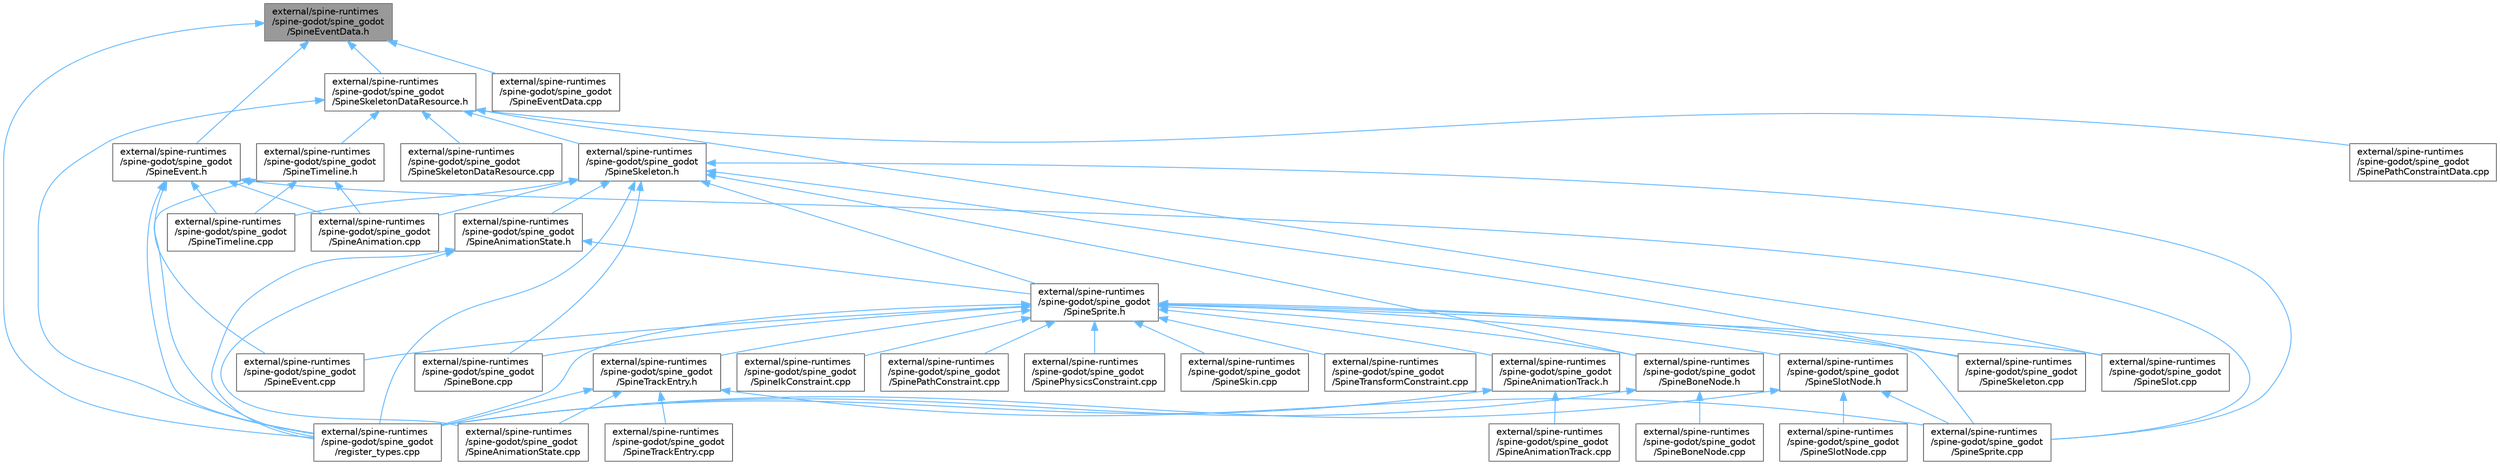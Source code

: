 digraph "external/spine-runtimes/spine-godot/spine_godot/SpineEventData.h"
{
 // LATEX_PDF_SIZE
  bgcolor="transparent";
  edge [fontname=Helvetica,fontsize=10,labelfontname=Helvetica,labelfontsize=10];
  node [fontname=Helvetica,fontsize=10,shape=box,height=0.2,width=0.4];
  Node1 [id="Node000001",label="external/spine-runtimes\l/spine-godot/spine_godot\l/SpineEventData.h",height=0.2,width=0.4,color="gray40", fillcolor="grey60", style="filled", fontcolor="black",tooltip=" "];
  Node1 -> Node2 [id="edge57_Node000001_Node000002",dir="back",color="steelblue1",style="solid",tooltip=" "];
  Node2 [id="Node000002",label="external/spine-runtimes\l/spine-godot/spine_godot\l/SpineEvent.h",height=0.2,width=0.4,color="grey40", fillcolor="white", style="filled",URL="$_spine_event_8h.html",tooltip=" "];
  Node2 -> Node3 [id="edge58_Node000002_Node000003",dir="back",color="steelblue1",style="solid",tooltip=" "];
  Node3 [id="Node000003",label="external/spine-runtimes\l/spine-godot/spine_godot\l/SpineAnimation.cpp",height=0.2,width=0.4,color="grey40", fillcolor="white", style="filled",URL="$_spine_animation_8cpp.html",tooltip=" "];
  Node2 -> Node4 [id="edge59_Node000002_Node000004",dir="back",color="steelblue1",style="solid",tooltip=" "];
  Node4 [id="Node000004",label="external/spine-runtimes\l/spine-godot/spine_godot\l/SpineEvent.cpp",height=0.2,width=0.4,color="grey40", fillcolor="white", style="filled",URL="$_spine_event_8cpp.html",tooltip=" "];
  Node2 -> Node5 [id="edge60_Node000002_Node000005",dir="back",color="steelblue1",style="solid",tooltip=" "];
  Node5 [id="Node000005",label="external/spine-runtimes\l/spine-godot/spine_godot\l/SpineSprite.cpp",height=0.2,width=0.4,color="grey40", fillcolor="white", style="filled",URL="$_spine_sprite_8cpp.html",tooltip=" "];
  Node2 -> Node6 [id="edge61_Node000002_Node000006",dir="back",color="steelblue1",style="solid",tooltip=" "];
  Node6 [id="Node000006",label="external/spine-runtimes\l/spine-godot/spine_godot\l/SpineTimeline.cpp",height=0.2,width=0.4,color="grey40", fillcolor="white", style="filled",URL="$_spine_timeline_8cpp.html",tooltip=" "];
  Node2 -> Node7 [id="edge62_Node000002_Node000007",dir="back",color="steelblue1",style="solid",tooltip=" "];
  Node7 [id="Node000007",label="external/spine-runtimes\l/spine-godot/spine_godot\l/register_types.cpp",height=0.2,width=0.4,color="grey40", fillcolor="white", style="filled",URL="$register__types_8cpp.html",tooltip=" "];
  Node1 -> Node8 [id="edge63_Node000001_Node000008",dir="back",color="steelblue1",style="solid",tooltip=" "];
  Node8 [id="Node000008",label="external/spine-runtimes\l/spine-godot/spine_godot\l/SpineEventData.cpp",height=0.2,width=0.4,color="grey40", fillcolor="white", style="filled",URL="$_spine_event_data_8cpp.html",tooltip=" "];
  Node1 -> Node9 [id="edge64_Node000001_Node000009",dir="back",color="steelblue1",style="solid",tooltip=" "];
  Node9 [id="Node000009",label="external/spine-runtimes\l/spine-godot/spine_godot\l/SpineSkeletonDataResource.h",height=0.2,width=0.4,color="grey40", fillcolor="white", style="filled",URL="$_spine_skeleton_data_resource_8h.html",tooltip=" "];
  Node9 -> Node10 [id="edge65_Node000009_Node000010",dir="back",color="steelblue1",style="solid",tooltip=" "];
  Node10 [id="Node000010",label="external/spine-runtimes\l/spine-godot/spine_godot\l/SpinePathConstraintData.cpp",height=0.2,width=0.4,color="grey40", fillcolor="white", style="filled",URL="$_spine_path_constraint_data_8cpp.html",tooltip=" "];
  Node9 -> Node11 [id="edge66_Node000009_Node000011",dir="back",color="steelblue1",style="solid",tooltip=" "];
  Node11 [id="Node000011",label="external/spine-runtimes\l/spine-godot/spine_godot\l/SpineSkeleton.h",height=0.2,width=0.4,color="grey40", fillcolor="white", style="filled",URL="$_spine_skeleton_8h.html",tooltip=" "];
  Node11 -> Node3 [id="edge67_Node000011_Node000003",dir="back",color="steelblue1",style="solid",tooltip=" "];
  Node11 -> Node12 [id="edge68_Node000011_Node000012",dir="back",color="steelblue1",style="solid",tooltip=" "];
  Node12 [id="Node000012",label="external/spine-runtimes\l/spine-godot/spine_godot\l/SpineAnimationState.h",height=0.2,width=0.4,color="grey40", fillcolor="white", style="filled",URL="$_spine_animation_state_8h.html",tooltip=" "];
  Node12 -> Node13 [id="edge69_Node000012_Node000013",dir="back",color="steelblue1",style="solid",tooltip=" "];
  Node13 [id="Node000013",label="external/spine-runtimes\l/spine-godot/spine_godot\l/SpineAnimationState.cpp",height=0.2,width=0.4,color="grey40", fillcolor="white", style="filled",URL="$_spine_animation_state_8cpp.html",tooltip=" "];
  Node12 -> Node14 [id="edge70_Node000012_Node000014",dir="back",color="steelblue1",style="solid",tooltip=" "];
  Node14 [id="Node000014",label="external/spine-runtimes\l/spine-godot/spine_godot\l/SpineSprite.h",height=0.2,width=0.4,color="grey40", fillcolor="white", style="filled",URL="$_spine_sprite_8h.html",tooltip=" "];
  Node14 -> Node15 [id="edge71_Node000014_Node000015",dir="back",color="steelblue1",style="solid",tooltip=" "];
  Node15 [id="Node000015",label="external/spine-runtimes\l/spine-godot/spine_godot\l/SpineAnimationTrack.h",height=0.2,width=0.4,color="grey40", fillcolor="white", style="filled",URL="$_spine_animation_track_8h.html",tooltip=" "];
  Node15 -> Node16 [id="edge72_Node000015_Node000016",dir="back",color="steelblue1",style="solid",tooltip=" "];
  Node16 [id="Node000016",label="external/spine-runtimes\l/spine-godot/spine_godot\l/SpineAnimationTrack.cpp",height=0.2,width=0.4,color="grey40", fillcolor="white", style="filled",URL="$_spine_animation_track_8cpp.html",tooltip=" "];
  Node15 -> Node7 [id="edge73_Node000015_Node000007",dir="back",color="steelblue1",style="solid",tooltip=" "];
  Node14 -> Node17 [id="edge74_Node000014_Node000017",dir="back",color="steelblue1",style="solid",tooltip=" "];
  Node17 [id="Node000017",label="external/spine-runtimes\l/spine-godot/spine_godot\l/SpineBone.cpp",height=0.2,width=0.4,color="grey40", fillcolor="white", style="filled",URL="$_spine_bone_8cpp.html",tooltip=" "];
  Node14 -> Node18 [id="edge75_Node000014_Node000018",dir="back",color="steelblue1",style="solid",tooltip=" "];
  Node18 [id="Node000018",label="external/spine-runtimes\l/spine-godot/spine_godot\l/SpineBoneNode.h",height=0.2,width=0.4,color="grey40", fillcolor="white", style="filled",URL="$_spine_bone_node_8h.html",tooltip=" "];
  Node18 -> Node19 [id="edge76_Node000018_Node000019",dir="back",color="steelblue1",style="solid",tooltip=" "];
  Node19 [id="Node000019",label="external/spine-runtimes\l/spine-godot/spine_godot\l/SpineBoneNode.cpp",height=0.2,width=0.4,color="grey40", fillcolor="white", style="filled",URL="$_spine_bone_node_8cpp.html",tooltip=" "];
  Node18 -> Node7 [id="edge77_Node000018_Node000007",dir="back",color="steelblue1",style="solid",tooltip=" "];
  Node14 -> Node4 [id="edge78_Node000014_Node000004",dir="back",color="steelblue1",style="solid",tooltip=" "];
  Node14 -> Node20 [id="edge79_Node000014_Node000020",dir="back",color="steelblue1",style="solid",tooltip=" "];
  Node20 [id="Node000020",label="external/spine-runtimes\l/spine-godot/spine_godot\l/SpineIkConstraint.cpp",height=0.2,width=0.4,color="grey40", fillcolor="white", style="filled",URL="$_spine_ik_constraint_8cpp.html",tooltip=" "];
  Node14 -> Node21 [id="edge80_Node000014_Node000021",dir="back",color="steelblue1",style="solid",tooltip=" "];
  Node21 [id="Node000021",label="external/spine-runtimes\l/spine-godot/spine_godot\l/SpinePathConstraint.cpp",height=0.2,width=0.4,color="grey40", fillcolor="white", style="filled",URL="$_spine_path_constraint_8cpp.html",tooltip=" "];
  Node14 -> Node22 [id="edge81_Node000014_Node000022",dir="back",color="steelblue1",style="solid",tooltip=" "];
  Node22 [id="Node000022",label="external/spine-runtimes\l/spine-godot/spine_godot\l/SpinePhysicsConstraint.cpp",height=0.2,width=0.4,color="grey40", fillcolor="white", style="filled",URL="$_spine_physics_constraint_8cpp.html",tooltip=" "];
  Node14 -> Node23 [id="edge82_Node000014_Node000023",dir="back",color="steelblue1",style="solid",tooltip=" "];
  Node23 [id="Node000023",label="external/spine-runtimes\l/spine-godot/spine_godot\l/SpineSkeleton.cpp",height=0.2,width=0.4,color="grey40", fillcolor="white", style="filled",URL="$_spine_skeleton_8cpp.html",tooltip=" "];
  Node14 -> Node24 [id="edge83_Node000014_Node000024",dir="back",color="steelblue1",style="solid",tooltip=" "];
  Node24 [id="Node000024",label="external/spine-runtimes\l/spine-godot/spine_godot\l/SpineSkin.cpp",height=0.2,width=0.4,color="grey40", fillcolor="white", style="filled",URL="$_spine_skin_8cpp.html",tooltip=" "];
  Node14 -> Node25 [id="edge84_Node000014_Node000025",dir="back",color="steelblue1",style="solid",tooltip=" "];
  Node25 [id="Node000025",label="external/spine-runtimes\l/spine-godot/spine_godot\l/SpineSlot.cpp",height=0.2,width=0.4,color="grey40", fillcolor="white", style="filled",URL="$_spine_slot_8cpp.html",tooltip=" "];
  Node14 -> Node26 [id="edge85_Node000014_Node000026",dir="back",color="steelblue1",style="solid",tooltip=" "];
  Node26 [id="Node000026",label="external/spine-runtimes\l/spine-godot/spine_godot\l/SpineSlotNode.h",height=0.2,width=0.4,color="grey40", fillcolor="white", style="filled",URL="$_spine_slot_node_8h.html",tooltip=" "];
  Node26 -> Node27 [id="edge86_Node000026_Node000027",dir="back",color="steelblue1",style="solid",tooltip=" "];
  Node27 [id="Node000027",label="external/spine-runtimes\l/spine-godot/spine_godot\l/SpineSlotNode.cpp",height=0.2,width=0.4,color="grey40", fillcolor="white", style="filled",URL="$_spine_slot_node_8cpp.html",tooltip=" "];
  Node26 -> Node5 [id="edge87_Node000026_Node000005",dir="back",color="steelblue1",style="solid",tooltip=" "];
  Node26 -> Node7 [id="edge88_Node000026_Node000007",dir="back",color="steelblue1",style="solid",tooltip=" "];
  Node14 -> Node5 [id="edge89_Node000014_Node000005",dir="back",color="steelblue1",style="solid",tooltip=" "];
  Node14 -> Node28 [id="edge90_Node000014_Node000028",dir="back",color="steelblue1",style="solid",tooltip=" "];
  Node28 [id="Node000028",label="external/spine-runtimes\l/spine-godot/spine_godot\l/SpineTrackEntry.h",height=0.2,width=0.4,color="grey40", fillcolor="white", style="filled",URL="$_spine_track_entry_8h.html",tooltip=" "];
  Node28 -> Node13 [id="edge91_Node000028_Node000013",dir="back",color="steelblue1",style="solid",tooltip=" "];
  Node28 -> Node5 [id="edge92_Node000028_Node000005",dir="back",color="steelblue1",style="solid",tooltip=" "];
  Node28 -> Node29 [id="edge93_Node000028_Node000029",dir="back",color="steelblue1",style="solid",tooltip=" "];
  Node29 [id="Node000029",label="external/spine-runtimes\l/spine-godot/spine_godot\l/SpineTrackEntry.cpp",height=0.2,width=0.4,color="grey40", fillcolor="white", style="filled",URL="$_spine_track_entry_8cpp.html",tooltip=" "];
  Node28 -> Node7 [id="edge94_Node000028_Node000007",dir="back",color="steelblue1",style="solid",tooltip=" "];
  Node14 -> Node30 [id="edge95_Node000014_Node000030",dir="back",color="steelblue1",style="solid",tooltip=" "];
  Node30 [id="Node000030",label="external/spine-runtimes\l/spine-godot/spine_godot\l/SpineTransformConstraint.cpp",height=0.2,width=0.4,color="grey40", fillcolor="white", style="filled",URL="$_spine_transform_constraint_8cpp.html",tooltip=" "];
  Node14 -> Node7 [id="edge96_Node000014_Node000007",dir="back",color="steelblue1",style="solid",tooltip=" "];
  Node12 -> Node7 [id="edge97_Node000012_Node000007",dir="back",color="steelblue1",style="solid",tooltip=" "];
  Node11 -> Node17 [id="edge98_Node000011_Node000017",dir="back",color="steelblue1",style="solid",tooltip=" "];
  Node11 -> Node18 [id="edge99_Node000011_Node000018",dir="back",color="steelblue1",style="solid",tooltip=" "];
  Node11 -> Node23 [id="edge100_Node000011_Node000023",dir="back",color="steelblue1",style="solid",tooltip=" "];
  Node11 -> Node5 [id="edge101_Node000011_Node000005",dir="back",color="steelblue1",style="solid",tooltip=" "];
  Node11 -> Node14 [id="edge102_Node000011_Node000014",dir="back",color="steelblue1",style="solid",tooltip=" "];
  Node11 -> Node6 [id="edge103_Node000011_Node000006",dir="back",color="steelblue1",style="solid",tooltip=" "];
  Node11 -> Node7 [id="edge104_Node000011_Node000007",dir="back",color="steelblue1",style="solid",tooltip=" "];
  Node9 -> Node31 [id="edge105_Node000009_Node000031",dir="back",color="steelblue1",style="solid",tooltip=" "];
  Node31 [id="Node000031",label="external/spine-runtimes\l/spine-godot/spine_godot\l/SpineSkeletonDataResource.cpp",height=0.2,width=0.4,color="grey40", fillcolor="white", style="filled",URL="$_spine_skeleton_data_resource_8cpp.html",tooltip=" "];
  Node9 -> Node25 [id="edge106_Node000009_Node000025",dir="back",color="steelblue1",style="solid",tooltip=" "];
  Node9 -> Node32 [id="edge107_Node000009_Node000032",dir="back",color="steelblue1",style="solid",tooltip=" "];
  Node32 [id="Node000032",label="external/spine-runtimes\l/spine-godot/spine_godot\l/SpineTimeline.h",height=0.2,width=0.4,color="grey40", fillcolor="white", style="filled",URL="$_spine_timeline_8h.html",tooltip=" "];
  Node32 -> Node3 [id="edge108_Node000032_Node000003",dir="back",color="steelblue1",style="solid",tooltip=" "];
  Node32 -> Node6 [id="edge109_Node000032_Node000006",dir="back",color="steelblue1",style="solid",tooltip=" "];
  Node32 -> Node7 [id="edge110_Node000032_Node000007",dir="back",color="steelblue1",style="solid",tooltip=" "];
  Node9 -> Node7 [id="edge111_Node000009_Node000007",dir="back",color="steelblue1",style="solid",tooltip=" "];
  Node1 -> Node7 [id="edge112_Node000001_Node000007",dir="back",color="steelblue1",style="solid",tooltip=" "];
}
